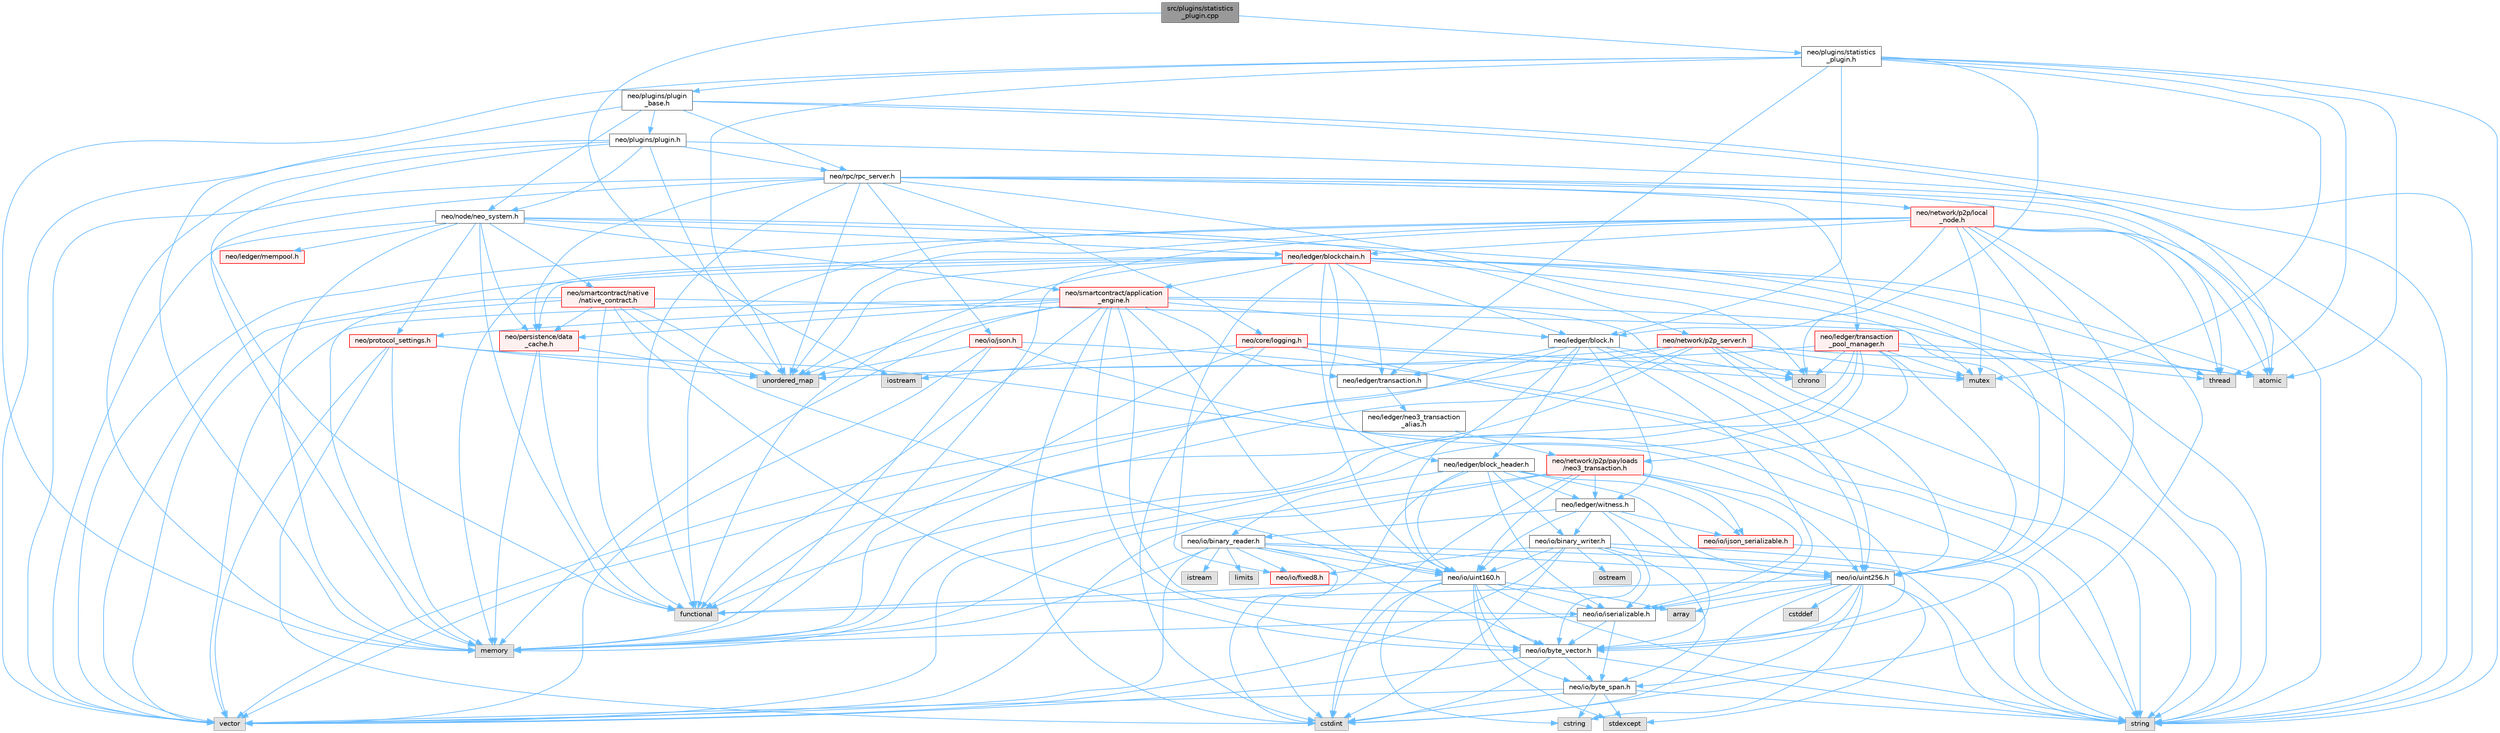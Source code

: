 digraph "src/plugins/statistics_plugin.cpp"
{
 // LATEX_PDF_SIZE
  bgcolor="transparent";
  edge [fontname=Helvetica,fontsize=10,labelfontname=Helvetica,labelfontsize=10];
  node [fontname=Helvetica,fontsize=10,shape=box,height=0.2,width=0.4];
  Node1 [id="Node000001",label="src/plugins/statistics\l_plugin.cpp",height=0.2,width=0.4,color="gray40", fillcolor="grey60", style="filled", fontcolor="black",tooltip=" "];
  Node1 -> Node2 [id="edge1_Node000001_Node000002",color="steelblue1",style="solid",tooltip=" "];
  Node2 [id="Node000002",label="neo/plugins/statistics\l_plugin.h",height=0.2,width=0.4,color="grey40", fillcolor="white", style="filled",URL="$statistics__plugin_8h.html",tooltip=" "];
  Node2 -> Node3 [id="edge2_Node000002_Node000003",color="steelblue1",style="solid",tooltip=" "];
  Node3 [id="Node000003",label="neo/ledger/block.h",height=0.2,width=0.4,color="grey40", fillcolor="white", style="filled",URL="$ledger_2block_8h.html",tooltip=" "];
  Node3 -> Node4 [id="edge3_Node000003_Node000004",color="steelblue1",style="solid",tooltip=" "];
  Node4 [id="Node000004",label="neo/io/iserializable.h",height=0.2,width=0.4,color="grey40", fillcolor="white", style="filled",URL="$iserializable_8h.html",tooltip=" "];
  Node4 -> Node5 [id="edge4_Node000004_Node000005",color="steelblue1",style="solid",tooltip=" "];
  Node5 [id="Node000005",label="neo/io/byte_span.h",height=0.2,width=0.4,color="grey40", fillcolor="white", style="filled",URL="$io_2byte__span_8h.html",tooltip=" "];
  Node5 -> Node6 [id="edge5_Node000005_Node000006",color="steelblue1",style="solid",tooltip=" "];
  Node6 [id="Node000006",label="cstdint",height=0.2,width=0.4,color="grey60", fillcolor="#E0E0E0", style="filled",tooltip=" "];
  Node5 -> Node7 [id="edge6_Node000005_Node000007",color="steelblue1",style="solid",tooltip=" "];
  Node7 [id="Node000007",label="cstring",height=0.2,width=0.4,color="grey60", fillcolor="#E0E0E0", style="filled",tooltip=" "];
  Node5 -> Node8 [id="edge7_Node000005_Node000008",color="steelblue1",style="solid",tooltip=" "];
  Node8 [id="Node000008",label="stdexcept",height=0.2,width=0.4,color="grey60", fillcolor="#E0E0E0", style="filled",tooltip=" "];
  Node5 -> Node9 [id="edge8_Node000005_Node000009",color="steelblue1",style="solid",tooltip=" "];
  Node9 [id="Node000009",label="string",height=0.2,width=0.4,color="grey60", fillcolor="#E0E0E0", style="filled",tooltip=" "];
  Node5 -> Node10 [id="edge9_Node000005_Node000010",color="steelblue1",style="solid",tooltip=" "];
  Node10 [id="Node000010",label="vector",height=0.2,width=0.4,color="grey60", fillcolor="#E0E0E0", style="filled",tooltip=" "];
  Node4 -> Node11 [id="edge10_Node000004_Node000011",color="steelblue1",style="solid",tooltip=" "];
  Node11 [id="Node000011",label="neo/io/byte_vector.h",height=0.2,width=0.4,color="grey40", fillcolor="white", style="filled",URL="$io_2byte__vector_8h.html",tooltip=" "];
  Node11 -> Node5 [id="edge11_Node000011_Node000005",color="steelblue1",style="solid",tooltip=" "];
  Node11 -> Node6 [id="edge12_Node000011_Node000006",color="steelblue1",style="solid",tooltip=" "];
  Node11 -> Node9 [id="edge13_Node000011_Node000009",color="steelblue1",style="solid",tooltip=" "];
  Node11 -> Node10 [id="edge14_Node000011_Node000010",color="steelblue1",style="solid",tooltip=" "];
  Node4 -> Node12 [id="edge15_Node000004_Node000012",color="steelblue1",style="solid",tooltip=" "];
  Node12 [id="Node000012",label="memory",height=0.2,width=0.4,color="grey60", fillcolor="#E0E0E0", style="filled",tooltip=" "];
  Node3 -> Node13 [id="edge16_Node000003_Node000013",color="steelblue1",style="solid",tooltip=" "];
  Node13 [id="Node000013",label="neo/io/uint160.h",height=0.2,width=0.4,color="grey40", fillcolor="white", style="filled",URL="$uint160_8h.html",tooltip=" "];
  Node13 -> Node5 [id="edge17_Node000013_Node000005",color="steelblue1",style="solid",tooltip=" "];
  Node13 -> Node11 [id="edge18_Node000013_Node000011",color="steelblue1",style="solid",tooltip=" "];
  Node13 -> Node4 [id="edge19_Node000013_Node000004",color="steelblue1",style="solid",tooltip=" "];
  Node13 -> Node14 [id="edge20_Node000013_Node000014",color="steelblue1",style="solid",tooltip=" "];
  Node14 [id="Node000014",label="array",height=0.2,width=0.4,color="grey60", fillcolor="#E0E0E0", style="filled",tooltip=" "];
  Node13 -> Node6 [id="edge21_Node000013_Node000006",color="steelblue1",style="solid",tooltip=" "];
  Node13 -> Node7 [id="edge22_Node000013_Node000007",color="steelblue1",style="solid",tooltip=" "];
  Node13 -> Node15 [id="edge23_Node000013_Node000015",color="steelblue1",style="solid",tooltip=" "];
  Node15 [id="Node000015",label="functional",height=0.2,width=0.4,color="grey60", fillcolor="#E0E0E0", style="filled",tooltip=" "];
  Node13 -> Node8 [id="edge24_Node000013_Node000008",color="steelblue1",style="solid",tooltip=" "];
  Node13 -> Node9 [id="edge25_Node000013_Node000009",color="steelblue1",style="solid",tooltip=" "];
  Node3 -> Node16 [id="edge26_Node000003_Node000016",color="steelblue1",style="solid",tooltip=" "];
  Node16 [id="Node000016",label="neo/io/uint256.h",height=0.2,width=0.4,color="grey40", fillcolor="white", style="filled",URL="$uint256_8h.html",tooltip=" "];
  Node16 -> Node5 [id="edge27_Node000016_Node000005",color="steelblue1",style="solid",tooltip=" "];
  Node16 -> Node11 [id="edge28_Node000016_Node000011",color="steelblue1",style="solid",tooltip=" "];
  Node16 -> Node4 [id="edge29_Node000016_Node000004",color="steelblue1",style="solid",tooltip=" "];
  Node16 -> Node14 [id="edge30_Node000016_Node000014",color="steelblue1",style="solid",tooltip=" "];
  Node16 -> Node17 [id="edge31_Node000016_Node000017",color="steelblue1",style="solid",tooltip=" "];
  Node17 [id="Node000017",label="cstddef",height=0.2,width=0.4,color="grey60", fillcolor="#E0E0E0", style="filled",tooltip=" "];
  Node16 -> Node6 [id="edge32_Node000016_Node000006",color="steelblue1",style="solid",tooltip=" "];
  Node16 -> Node7 [id="edge33_Node000016_Node000007",color="steelblue1",style="solid",tooltip=" "];
  Node16 -> Node15 [id="edge34_Node000016_Node000015",color="steelblue1",style="solid",tooltip=" "];
  Node16 -> Node8 [id="edge35_Node000016_Node000008",color="steelblue1",style="solid",tooltip=" "];
  Node16 -> Node9 [id="edge36_Node000016_Node000009",color="steelblue1",style="solid",tooltip=" "];
  Node3 -> Node18 [id="edge37_Node000003_Node000018",color="steelblue1",style="solid",tooltip=" "];
  Node18 [id="Node000018",label="neo/ledger/block_header.h",height=0.2,width=0.4,color="grey40", fillcolor="white", style="filled",URL="$block__header_8h.html",tooltip=" "];
  Node18 -> Node19 [id="edge38_Node000018_Node000019",color="steelblue1",style="solid",tooltip=" "];
  Node19 [id="Node000019",label="neo/io/binary_reader.h",height=0.2,width=0.4,color="grey40", fillcolor="white", style="filled",URL="$binary__reader_8h.html",tooltip=" "];
  Node19 -> Node11 [id="edge39_Node000019_Node000011",color="steelblue1",style="solid",tooltip=" "];
  Node19 -> Node20 [id="edge40_Node000019_Node000020",color="steelblue1",style="solid",tooltip=" "];
  Node20 [id="Node000020",label="neo/io/fixed8.h",height=0.2,width=0.4,color="red", fillcolor="#FFF0F0", style="filled",URL="$io_2fixed8_8h.html",tooltip=" "];
  Node19 -> Node13 [id="edge41_Node000019_Node000013",color="steelblue1",style="solid",tooltip=" "];
  Node19 -> Node16 [id="edge42_Node000019_Node000016",color="steelblue1",style="solid",tooltip=" "];
  Node19 -> Node6 [id="edge43_Node000019_Node000006",color="steelblue1",style="solid",tooltip=" "];
  Node19 -> Node23 [id="edge44_Node000019_Node000023",color="steelblue1",style="solid",tooltip=" "];
  Node23 [id="Node000023",label="istream",height=0.2,width=0.4,color="grey60", fillcolor="#E0E0E0", style="filled",tooltip=" "];
  Node19 -> Node22 [id="edge45_Node000019_Node000022",color="steelblue1",style="solid",tooltip=" "];
  Node22 [id="Node000022",label="limits",height=0.2,width=0.4,color="grey60", fillcolor="#E0E0E0", style="filled",tooltip=" "];
  Node19 -> Node12 [id="edge46_Node000019_Node000012",color="steelblue1",style="solid",tooltip=" "];
  Node19 -> Node9 [id="edge47_Node000019_Node000009",color="steelblue1",style="solid",tooltip=" "];
  Node19 -> Node10 [id="edge48_Node000019_Node000010",color="steelblue1",style="solid",tooltip=" "];
  Node18 -> Node24 [id="edge49_Node000018_Node000024",color="steelblue1",style="solid",tooltip=" "];
  Node24 [id="Node000024",label="neo/io/binary_writer.h",height=0.2,width=0.4,color="grey40", fillcolor="white", style="filled",URL="$binary__writer_8h.html",tooltip=" "];
  Node24 -> Node5 [id="edge50_Node000024_Node000005",color="steelblue1",style="solid",tooltip=" "];
  Node24 -> Node11 [id="edge51_Node000024_Node000011",color="steelblue1",style="solid",tooltip=" "];
  Node24 -> Node20 [id="edge52_Node000024_Node000020",color="steelblue1",style="solid",tooltip=" "];
  Node24 -> Node13 [id="edge53_Node000024_Node000013",color="steelblue1",style="solid",tooltip=" "];
  Node24 -> Node16 [id="edge54_Node000024_Node000016",color="steelblue1",style="solid",tooltip=" "];
  Node24 -> Node6 [id="edge55_Node000024_Node000006",color="steelblue1",style="solid",tooltip=" "];
  Node24 -> Node25 [id="edge56_Node000024_Node000025",color="steelblue1",style="solid",tooltip=" "];
  Node25 [id="Node000025",label="ostream",height=0.2,width=0.4,color="grey60", fillcolor="#E0E0E0", style="filled",tooltip=" "];
  Node24 -> Node9 [id="edge57_Node000024_Node000009",color="steelblue1",style="solid",tooltip=" "];
  Node24 -> Node10 [id="edge58_Node000024_Node000010",color="steelblue1",style="solid",tooltip=" "];
  Node18 -> Node26 [id="edge59_Node000018_Node000026",color="steelblue1",style="solid",tooltip=" "];
  Node26 [id="Node000026",label="neo/io/ijson_serializable.h",height=0.2,width=0.4,color="red", fillcolor="#FFF0F0", style="filled",URL="$ijson__serializable_8h.html",tooltip=" "];
  Node26 -> Node9 [id="edge60_Node000026_Node000009",color="steelblue1",style="solid",tooltip=" "];
  Node18 -> Node4 [id="edge61_Node000018_Node000004",color="steelblue1",style="solid",tooltip=" "];
  Node18 -> Node13 [id="edge62_Node000018_Node000013",color="steelblue1",style="solid",tooltip=" "];
  Node18 -> Node16 [id="edge63_Node000018_Node000016",color="steelblue1",style="solid",tooltip=" "];
  Node18 -> Node50 [id="edge64_Node000018_Node000050",color="steelblue1",style="solid",tooltip=" "];
  Node50 [id="Node000050",label="neo/ledger/witness.h",height=0.2,width=0.4,color="grey40", fillcolor="white", style="filled",URL="$ledger_2witness_8h.html",tooltip=" "];
  Node50 -> Node19 [id="edge65_Node000050_Node000019",color="steelblue1",style="solid",tooltip=" "];
  Node50 -> Node24 [id="edge66_Node000050_Node000024",color="steelblue1",style="solid",tooltip=" "];
  Node50 -> Node11 [id="edge67_Node000050_Node000011",color="steelblue1",style="solid",tooltip=" "];
  Node50 -> Node26 [id="edge68_Node000050_Node000026",color="steelblue1",style="solid",tooltip=" "];
  Node50 -> Node4 [id="edge69_Node000050_Node000004",color="steelblue1",style="solid",tooltip=" "];
  Node50 -> Node13 [id="edge70_Node000050_Node000013",color="steelblue1",style="solid",tooltip=" "];
  Node18 -> Node6 [id="edge71_Node000018_Node000006",color="steelblue1",style="solid",tooltip=" "];
  Node3 -> Node51 [id="edge72_Node000003_Node000051",color="steelblue1",style="solid",tooltip=" "];
  Node51 [id="Node000051",label="neo/ledger/transaction.h",height=0.2,width=0.4,color="grey40", fillcolor="white", style="filled",URL="$ledger_2transaction_8h.html",tooltip=" "];
  Node51 -> Node52 [id="edge73_Node000051_Node000052",color="steelblue1",style="solid",tooltip=" "];
  Node52 [id="Node000052",label="neo/ledger/neo3_transaction\l_alias.h",height=0.2,width=0.4,color="grey40", fillcolor="white", style="filled",URL="$neo3__transaction__alias_8h.html",tooltip=" "];
  Node52 -> Node53 [id="edge74_Node000052_Node000053",color="steelblue1",style="solid",tooltip=" "];
  Node53 [id="Node000053",label="neo/network/p2p/payloads\l/neo3_transaction.h",height=0.2,width=0.4,color="red", fillcolor="#FFF0F0", style="filled",URL="$neo3__transaction_8h.html",tooltip=" "];
  Node53 -> Node26 [id="edge75_Node000053_Node000026",color="steelblue1",style="solid",tooltip=" "];
  Node53 -> Node4 [id="edge76_Node000053_Node000004",color="steelblue1",style="solid",tooltip=" "];
  Node53 -> Node13 [id="edge77_Node000053_Node000013",color="steelblue1",style="solid",tooltip=" "];
  Node53 -> Node16 [id="edge78_Node000053_Node000016",color="steelblue1",style="solid",tooltip=" "];
  Node53 -> Node50 [id="edge79_Node000053_Node000050",color="steelblue1",style="solid",tooltip=" "];
  Node53 -> Node6 [id="edge80_Node000053_Node000006",color="steelblue1",style="solid",tooltip=" "];
  Node53 -> Node12 [id="edge81_Node000053_Node000012",color="steelblue1",style="solid",tooltip=" "];
  Node53 -> Node10 [id="edge82_Node000053_Node000010",color="steelblue1",style="solid",tooltip=" "];
  Node3 -> Node50 [id="edge83_Node000003_Node000050",color="steelblue1",style="solid",tooltip=" "];
  Node3 -> Node66 [id="edge84_Node000003_Node000066",color="steelblue1",style="solid",tooltip=" "];
  Node66 [id="Node000066",label="chrono",height=0.2,width=0.4,color="grey60", fillcolor="#E0E0E0", style="filled",tooltip=" "];
  Node3 -> Node10 [id="edge85_Node000003_Node000010",color="steelblue1",style="solid",tooltip=" "];
  Node2 -> Node51 [id="edge86_Node000002_Node000051",color="steelblue1",style="solid",tooltip=" "];
  Node2 -> Node67 [id="edge87_Node000002_Node000067",color="steelblue1",style="solid",tooltip=" "];
  Node67 [id="Node000067",label="neo/plugins/plugin\l_base.h",height=0.2,width=0.4,color="grey40", fillcolor="white", style="filled",URL="$plugin__base_8h.html",tooltip=" "];
  Node67 -> Node68 [id="edge88_Node000067_Node000068",color="steelblue1",style="solid",tooltip=" "];
  Node68 [id="Node000068",label="neo/node/neo_system.h",height=0.2,width=0.4,color="grey40", fillcolor="white", style="filled",URL="$node_2neo__system_8h.html",tooltip=" "];
  Node68 -> Node69 [id="edge89_Node000068_Node000069",color="steelblue1",style="solid",tooltip=" "];
  Node69 [id="Node000069",label="neo/ledger/blockchain.h",height=0.2,width=0.4,color="red", fillcolor="#FFF0F0", style="filled",URL="$blockchain_8h.html",tooltip=" "];
  Node69 -> Node3 [id="edge90_Node000069_Node000003",color="steelblue1",style="solid",tooltip=" "];
  Node69 -> Node18 [id="edge91_Node000069_Node000018",color="steelblue1",style="solid",tooltip=" "];
  Node69 -> Node51 [id="edge92_Node000069_Node000051",color="steelblue1",style="solid",tooltip=" "];
  Node69 -> Node20 [id="edge93_Node000069_Node000020",color="steelblue1",style="solid",tooltip=" "];
  Node69 -> Node13 [id="edge94_Node000069_Node000013",color="steelblue1",style="solid",tooltip=" "];
  Node69 -> Node16 [id="edge95_Node000069_Node000016",color="steelblue1",style="solid",tooltip=" "];
  Node69 -> Node74 [id="edge96_Node000069_Node000074",color="steelblue1",style="solid",tooltip=" "];
  Node74 [id="Node000074",label="neo/persistence/data\l_cache.h",height=0.2,width=0.4,color="red", fillcolor="#FFF0F0", style="filled",URL="$data__cache_8h.html",tooltip=" "];
  Node74 -> Node15 [id="edge97_Node000074_Node000015",color="steelblue1",style="solid",tooltip=" "];
  Node74 -> Node12 [id="edge98_Node000074_Node000012",color="steelblue1",style="solid",tooltip=" "];
  Node74 -> Node37 [id="edge99_Node000074_Node000037",color="steelblue1",style="solid",tooltip=" "];
  Node37 [id="Node000037",label="unordered_map",height=0.2,width=0.4,color="grey60", fillcolor="#E0E0E0", style="filled",tooltip=" "];
  Node69 -> Node91 [id="edge100_Node000069_Node000091",color="steelblue1",style="solid",tooltip=" "];
  Node91 [id="Node000091",label="neo/smartcontract/application\l_engine.h",height=0.2,width=0.4,color="red", fillcolor="#FFF0F0", style="filled",URL="$application__engine_8h.html",tooltip=" "];
  Node91 -> Node11 [id="edge101_Node000091_Node000011",color="steelblue1",style="solid",tooltip=" "];
  Node91 -> Node4 [id="edge102_Node000091_Node000004",color="steelblue1",style="solid",tooltip=" "];
  Node91 -> Node13 [id="edge103_Node000091_Node000013",color="steelblue1",style="solid",tooltip=" "];
  Node91 -> Node16 [id="edge104_Node000091_Node000016",color="steelblue1",style="solid",tooltip=" "];
  Node91 -> Node3 [id="edge105_Node000091_Node000003",color="steelblue1",style="solid",tooltip=" "];
  Node91 -> Node51 [id="edge106_Node000091_Node000051",color="steelblue1",style="solid",tooltip=" "];
  Node91 -> Node74 [id="edge107_Node000091_Node000074",color="steelblue1",style="solid",tooltip=" "];
  Node91 -> Node92 [id="edge108_Node000091_Node000092",color="steelblue1",style="solid",tooltip=" "];
  Node92 [id="Node000092",label="neo/protocol_settings.h",height=0.2,width=0.4,color="red", fillcolor="#FFF0F0", style="filled",URL="$protocol__settings_8h.html",tooltip=" "];
  Node92 -> Node6 [id="edge109_Node000092_Node000006",color="steelblue1",style="solid",tooltip=" "];
  Node92 -> Node12 [id="edge110_Node000092_Node000012",color="steelblue1",style="solid",tooltip=" "];
  Node92 -> Node9 [id="edge111_Node000092_Node000009",color="steelblue1",style="solid",tooltip=" "];
  Node92 -> Node37 [id="edge112_Node000092_Node000037",color="steelblue1",style="solid",tooltip=" "];
  Node92 -> Node10 [id="edge113_Node000092_Node000010",color="steelblue1",style="solid",tooltip=" "];
  Node91 -> Node6 [id="edge114_Node000091_Node000006",color="steelblue1",style="solid",tooltip=" "];
  Node91 -> Node15 [id="edge115_Node000091_Node000015",color="steelblue1",style="solid",tooltip=" "];
  Node91 -> Node12 [id="edge116_Node000091_Node000012",color="steelblue1",style="solid",tooltip=" "];
  Node91 -> Node9 [id="edge117_Node000091_Node000009",color="steelblue1",style="solid",tooltip=" "];
  Node91 -> Node37 [id="edge118_Node000091_Node000037",color="steelblue1",style="solid",tooltip=" "];
  Node91 -> Node10 [id="edge119_Node000091_Node000010",color="steelblue1",style="solid",tooltip=" "];
  Node69 -> Node113 [id="edge120_Node000069_Node000113",color="steelblue1",style="solid",tooltip=" "];
  Node113 [id="Node000113",label="atomic",height=0.2,width=0.4,color="grey60", fillcolor="#E0E0E0", style="filled",tooltip=" "];
  Node69 -> Node15 [id="edge121_Node000069_Node000015",color="steelblue1",style="solid",tooltip=" "];
  Node69 -> Node12 [id="edge122_Node000069_Node000012",color="steelblue1",style="solid",tooltip=" "];
  Node69 -> Node71 [id="edge123_Node000069_Node000071",color="steelblue1",style="solid",tooltip=" "];
  Node71 [id="Node000071",label="mutex",height=0.2,width=0.4,color="grey60", fillcolor="#E0E0E0", style="filled",tooltip=" "];
  Node69 -> Node116 [id="edge124_Node000069_Node000116",color="steelblue1",style="solid",tooltip=" "];
  Node116 [id="Node000116",label="thread",height=0.2,width=0.4,color="grey60", fillcolor="#E0E0E0", style="filled",tooltip=" "];
  Node69 -> Node37 [id="edge125_Node000069_Node000037",color="steelblue1",style="solid",tooltip=" "];
  Node69 -> Node10 [id="edge126_Node000069_Node000010",color="steelblue1",style="solid",tooltip=" "];
  Node68 -> Node117 [id="edge127_Node000068_Node000117",color="steelblue1",style="solid",tooltip=" "];
  Node117 [id="Node000117",label="neo/ledger/mempool.h",height=0.2,width=0.4,color="red", fillcolor="#FFF0F0", style="filled",URL="$mempool_8h.html",tooltip=" "];
  Node68 -> Node121 [id="edge128_Node000068_Node000121",color="steelblue1",style="solid",tooltip=" "];
  Node121 [id="Node000121",label="neo/network/p2p_server.h",height=0.2,width=0.4,color="red", fillcolor="#FFF0F0", style="filled",URL="$p2p__server_8h.html",tooltip=" "];
  Node121 -> Node16 [id="edge129_Node000121_Node000016",color="steelblue1",style="solid",tooltip=" "];
  Node121 -> Node113 [id="edge130_Node000121_Node000113",color="steelblue1",style="solid",tooltip=" "];
  Node121 -> Node66 [id="edge131_Node000121_Node000066",color="steelblue1",style="solid",tooltip=" "];
  Node121 -> Node15 [id="edge132_Node000121_Node000015",color="steelblue1",style="solid",tooltip=" "];
  Node121 -> Node12 [id="edge133_Node000121_Node000012",color="steelblue1",style="solid",tooltip=" "];
  Node121 -> Node71 [id="edge134_Node000121_Node000071",color="steelblue1",style="solid",tooltip=" "];
  Node121 -> Node9 [id="edge135_Node000121_Node000009",color="steelblue1",style="solid",tooltip=" "];
  Node121 -> Node37 [id="edge136_Node000121_Node000037",color="steelblue1",style="solid",tooltip=" "];
  Node121 -> Node10 [id="edge137_Node000121_Node000010",color="steelblue1",style="solid",tooltip=" "];
  Node68 -> Node74 [id="edge138_Node000068_Node000074",color="steelblue1",style="solid",tooltip=" "];
  Node68 -> Node92 [id="edge139_Node000068_Node000092",color="steelblue1",style="solid",tooltip=" "];
  Node68 -> Node91 [id="edge140_Node000068_Node000091",color="steelblue1",style="solid",tooltip=" "];
  Node68 -> Node140 [id="edge141_Node000068_Node000140",color="steelblue1",style="solid",tooltip=" "];
  Node140 [id="Node000140",label="neo/smartcontract/native\l/native_contract.h",height=0.2,width=0.4,color="red", fillcolor="#FFF0F0", style="filled",URL="$native_2native__contract_8h.html",tooltip=" "];
  Node140 -> Node11 [id="edge142_Node000140_Node000011",color="steelblue1",style="solid",tooltip=" "];
  Node140 -> Node13 [id="edge143_Node000140_Node000013",color="steelblue1",style="solid",tooltip=" "];
  Node140 -> Node74 [id="edge144_Node000140_Node000074",color="steelblue1",style="solid",tooltip=" "];
  Node140 -> Node15 [id="edge145_Node000140_Node000015",color="steelblue1",style="solid",tooltip=" "];
  Node140 -> Node12 [id="edge146_Node000140_Node000012",color="steelblue1",style="solid",tooltip=" "];
  Node140 -> Node9 [id="edge147_Node000140_Node000009",color="steelblue1",style="solid",tooltip=" "];
  Node140 -> Node37 [id="edge148_Node000140_Node000037",color="steelblue1",style="solid",tooltip=" "];
  Node140 -> Node10 [id="edge149_Node000140_Node000010",color="steelblue1",style="solid",tooltip=" "];
  Node68 -> Node15 [id="edge150_Node000068_Node000015",color="steelblue1",style="solid",tooltip=" "];
  Node68 -> Node12 [id="edge151_Node000068_Node000012",color="steelblue1",style="solid",tooltip=" "];
  Node68 -> Node9 [id="edge152_Node000068_Node000009",color="steelblue1",style="solid",tooltip=" "];
  Node68 -> Node10 [id="edge153_Node000068_Node000010",color="steelblue1",style="solid",tooltip=" "];
  Node67 -> Node141 [id="edge154_Node000067_Node000141",color="steelblue1",style="solid",tooltip=" "];
  Node141 [id="Node000141",label="neo/plugins/plugin.h",height=0.2,width=0.4,color="grey40", fillcolor="white", style="filled",URL="$plugins_2plugin_8h.html",tooltip=" "];
  Node141 -> Node68 [id="edge155_Node000141_Node000068",color="steelblue1",style="solid",tooltip=" "];
  Node141 -> Node142 [id="edge156_Node000141_Node000142",color="steelblue1",style="solid",tooltip=" "];
  Node142 [id="Node000142",label="neo/rpc/rpc_server.h",height=0.2,width=0.4,color="grey40", fillcolor="white", style="filled",URL="$rpc__server_8h.html",tooltip=" "];
  Node142 -> Node143 [id="edge157_Node000142_Node000143",color="steelblue1",style="solid",tooltip=" "];
  Node143 [id="Node000143",label="neo/core/logging.h",height=0.2,width=0.4,color="red", fillcolor="#FFF0F0", style="filled",URL="$core_2logging_8h.html",tooltip=" "];
  Node143 -> Node66 [id="edge158_Node000143_Node000066",color="steelblue1",style="solid",tooltip=" "];
  Node143 -> Node6 [id="edge159_Node000143_Node000006",color="steelblue1",style="solid",tooltip=" "];
  Node143 -> Node12 [id="edge160_Node000143_Node000012",color="steelblue1",style="solid",tooltip=" "];
  Node143 -> Node9 [id="edge161_Node000143_Node000009",color="steelblue1",style="solid",tooltip=" "];
  Node143 -> Node144 [id="edge162_Node000143_Node000144",color="steelblue1",style="solid",tooltip=" "];
  Node144 [id="Node000144",label="iostream",height=0.2,width=0.4,color="grey60", fillcolor="#E0E0E0", style="filled",tooltip=" "];
  Node143 -> Node71 [id="edge163_Node000143_Node000071",color="steelblue1",style="solid",tooltip=" "];
  Node142 -> Node145 [id="edge164_Node000142_Node000145",color="steelblue1",style="solid",tooltip=" "];
  Node145 [id="Node000145",label="neo/io/json.h",height=0.2,width=0.4,color="red", fillcolor="#FFF0F0", style="filled",URL="$io_2json_8h.html",tooltip=" "];
  Node145 -> Node11 [id="edge165_Node000145_Node000011",color="steelblue1",style="solid",tooltip=" "];
  Node145 -> Node12 [id="edge166_Node000145_Node000012",color="steelblue1",style="solid",tooltip=" "];
  Node145 -> Node9 [id="edge167_Node000145_Node000009",color="steelblue1",style="solid",tooltip=" "];
  Node145 -> Node37 [id="edge168_Node000145_Node000037",color="steelblue1",style="solid",tooltip=" "];
  Node145 -> Node10 [id="edge169_Node000145_Node000010",color="steelblue1",style="solid",tooltip=" "];
  Node142 -> Node146 [id="edge170_Node000142_Node000146",color="steelblue1",style="solid",tooltip=" "];
  Node146 [id="Node000146",label="neo/ledger/transaction\l_pool_manager.h",height=0.2,width=0.4,color="red", fillcolor="#FFF0F0", style="filled",URL="$transaction__pool__manager_8h.html",tooltip=" "];
  Node146 -> Node16 [id="edge171_Node000146_Node000016",color="steelblue1",style="solid",tooltip=" "];
  Node146 -> Node53 [id="edge172_Node000146_Node000053",color="steelblue1",style="solid",tooltip=" "];
  Node146 -> Node113 [id="edge173_Node000146_Node000113",color="steelblue1",style="solid",tooltip=" "];
  Node146 -> Node66 [id="edge174_Node000146_Node000066",color="steelblue1",style="solid",tooltip=" "];
  Node146 -> Node15 [id="edge175_Node000146_Node000015",color="steelblue1",style="solid",tooltip=" "];
  Node146 -> Node12 [id="edge176_Node000146_Node000012",color="steelblue1",style="solid",tooltip=" "];
  Node146 -> Node71 [id="edge177_Node000146_Node000071",color="steelblue1",style="solid",tooltip=" "];
  Node146 -> Node116 [id="edge178_Node000146_Node000116",color="steelblue1",style="solid",tooltip=" "];
  Node146 -> Node37 [id="edge179_Node000146_Node000037",color="steelblue1",style="solid",tooltip=" "];
  Node146 -> Node10 [id="edge180_Node000146_Node000010",color="steelblue1",style="solid",tooltip=" "];
  Node142 -> Node147 [id="edge181_Node000142_Node000147",color="steelblue1",style="solid",tooltip=" "];
  Node147 [id="Node000147",label="neo/network/p2p/local\l_node.h",height=0.2,width=0.4,color="red", fillcolor="#FFF0F0", style="filled",URL="$local__node_8h.html",tooltip=" "];
  Node147 -> Node11 [id="edge182_Node000147_Node000011",color="steelblue1",style="solid",tooltip=" "];
  Node147 -> Node16 [id="edge183_Node000147_Node000016",color="steelblue1",style="solid",tooltip=" "];
  Node147 -> Node3 [id="edge184_Node000147_Node000003",color="steelblue1",style="solid",tooltip=" "];
  Node147 -> Node69 [id="edge185_Node000147_Node000069",color="steelblue1",style="solid",tooltip=" "];
  Node147 -> Node113 [id="edge186_Node000147_Node000113",color="steelblue1",style="solid",tooltip=" "];
  Node147 -> Node6 [id="edge187_Node000147_Node000006",color="steelblue1",style="solid",tooltip=" "];
  Node147 -> Node15 [id="edge188_Node000147_Node000015",color="steelblue1",style="solid",tooltip=" "];
  Node147 -> Node12 [id="edge189_Node000147_Node000012",color="steelblue1",style="solid",tooltip=" "];
  Node147 -> Node71 [id="edge190_Node000147_Node000071",color="steelblue1",style="solid",tooltip=" "];
  Node147 -> Node9 [id="edge191_Node000147_Node000009",color="steelblue1",style="solid",tooltip=" "];
  Node147 -> Node116 [id="edge192_Node000147_Node000116",color="steelblue1",style="solid",tooltip=" "];
  Node147 -> Node37 [id="edge193_Node000147_Node000037",color="steelblue1",style="solid",tooltip=" "];
  Node147 -> Node10 [id="edge194_Node000147_Node000010",color="steelblue1",style="solid",tooltip=" "];
  Node142 -> Node74 [id="edge195_Node000142_Node000074",color="steelblue1",style="solid",tooltip=" "];
  Node142 -> Node113 [id="edge196_Node000142_Node000113",color="steelblue1",style="solid",tooltip=" "];
  Node142 -> Node66 [id="edge197_Node000142_Node000066",color="steelblue1",style="solid",tooltip=" "];
  Node142 -> Node15 [id="edge198_Node000142_Node000015",color="steelblue1",style="solid",tooltip=" "];
  Node142 -> Node12 [id="edge199_Node000142_Node000012",color="steelblue1",style="solid",tooltip=" "];
  Node142 -> Node9 [id="edge200_Node000142_Node000009",color="steelblue1",style="solid",tooltip=" "];
  Node142 -> Node116 [id="edge201_Node000142_Node000116",color="steelblue1",style="solid",tooltip=" "];
  Node142 -> Node37 [id="edge202_Node000142_Node000037",color="steelblue1",style="solid",tooltip=" "];
  Node142 -> Node10 [id="edge203_Node000142_Node000010",color="steelblue1",style="solid",tooltip=" "];
  Node141 -> Node15 [id="edge204_Node000141_Node000015",color="steelblue1",style="solid",tooltip=" "];
  Node141 -> Node12 [id="edge205_Node000141_Node000012",color="steelblue1",style="solid",tooltip=" "];
  Node141 -> Node9 [id="edge206_Node000141_Node000009",color="steelblue1",style="solid",tooltip=" "];
  Node141 -> Node37 [id="edge207_Node000141_Node000037",color="steelblue1",style="solid",tooltip=" "];
  Node141 -> Node10 [id="edge208_Node000141_Node000010",color="steelblue1",style="solid",tooltip=" "];
  Node67 -> Node142 [id="edge209_Node000067_Node000142",color="steelblue1",style="solid",tooltip=" "];
  Node67 -> Node113 [id="edge210_Node000067_Node000113",color="steelblue1",style="solid",tooltip=" "];
  Node67 -> Node12 [id="edge211_Node000067_Node000012",color="steelblue1",style="solid",tooltip=" "];
  Node67 -> Node9 [id="edge212_Node000067_Node000009",color="steelblue1",style="solid",tooltip=" "];
  Node2 -> Node113 [id="edge213_Node000002_Node000113",color="steelblue1",style="solid",tooltip=" "];
  Node2 -> Node66 [id="edge214_Node000002_Node000066",color="steelblue1",style="solid",tooltip=" "];
  Node2 -> Node12 [id="edge215_Node000002_Node000012",color="steelblue1",style="solid",tooltip=" "];
  Node2 -> Node71 [id="edge216_Node000002_Node000071",color="steelblue1",style="solid",tooltip=" "];
  Node2 -> Node9 [id="edge217_Node000002_Node000009",color="steelblue1",style="solid",tooltip=" "];
  Node2 -> Node116 [id="edge218_Node000002_Node000116",color="steelblue1",style="solid",tooltip=" "];
  Node2 -> Node37 [id="edge219_Node000002_Node000037",color="steelblue1",style="solid",tooltip=" "];
  Node1 -> Node144 [id="edge220_Node000001_Node000144",color="steelblue1",style="solid",tooltip=" "];
}
